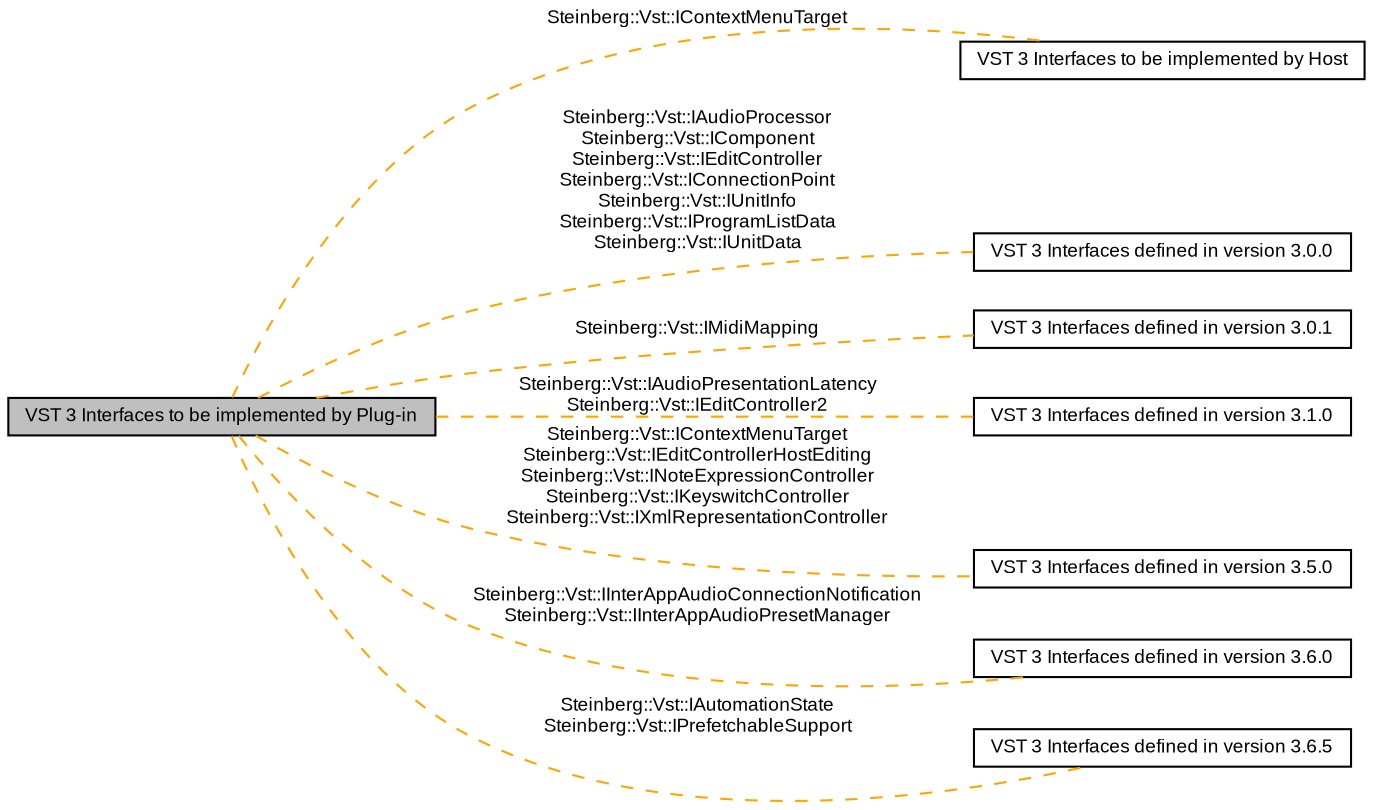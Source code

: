 digraph structs
{
  bgcolor="transparent";
  edge [fontname="Arial",fontsize="9",labelfontname="Arial",labelfontsize="9"];
  node [fontname="Arial",fontsize="9",shape=record];
  rankdir=LR;
  Node4 [label="VST 3 Interfaces to be implemented by Host",height=0.2,width=0.4,color="black",URL="$group__vstIHost.html"];
  Node0 [label="VST 3 Interfaces to be implemented by Plug-in",height=0.2,width=0.4,color="black", fillcolor="grey75", style="filled" fontcolor="black"];
  Node1 [label="VST 3 Interfaces defined in version 3.0.0",height=0.2,width=0.4,color="black",URL="$group__vst300.html"];
  Node6 [label="VST 3 Interfaces defined in version 3.0.1",height=0.2,width=0.4,color="black",URL="$group__vst301.html"];
  Node2 [label="VST 3 Interfaces defined in version 3.1.0",height=0.2,width=0.4,color="black",URL="$group__vst310.html"];
  Node5 [label="VST 3 Interfaces defined in version 3.5.0",height=0.2,width=0.4,color="black",URL="$group__vst350.html"];
  Node7 [label="VST 3 Interfaces defined in version 3.6.0",height=0.2,width=0.4,color="black",URL="$group__vst360.html"];
  Node3 [label="VST 3 Interfaces defined in version 3.6.5",height=0.2,width=0.4,color="black",URL="$group__vst365.html"];
  Node0->Node1 [shape=plaintext, label="Steinberg::Vst::IAudioProcessor\nSteinberg::Vst::IComponent\nSteinberg::Vst::IEditController\nSteinberg::Vst::IConnectionPoint\nSteinberg::Vst::IUnitInfo\nSteinberg::Vst::IProgramListData\nSteinberg::Vst::IUnitData", color="orange", dir="none", style="dashed"];
  Node0->Node2 [shape=plaintext, label="Steinberg::Vst::IAudioPresentationLatency\nSteinberg::Vst::IEditController2", color="orange", dir="none", style="dashed"];
  Node0->Node3 [shape=plaintext, label="Steinberg::Vst::IAutomationState\nSteinberg::Vst::IPrefetchableSupport", color="orange", dir="none", style="dashed"];
  Node0->Node4 [shape=plaintext, label="Steinberg::Vst::IContextMenuTarget", color="orange", dir="none", style="dashed"];
  Node0->Node5 [shape=plaintext, label="Steinberg::Vst::IContextMenuTarget\nSteinberg::Vst::IEditControllerHostEditing\nSteinberg::Vst::INoteExpressionController\nSteinberg::Vst::IKeyswitchController\nSteinberg::Vst::IXmlRepresentationController", color="orange", dir="none", style="dashed"];
  Node0->Node6 [shape=plaintext, label="Steinberg::Vst::IMidiMapping", color="orange", dir="none", style="dashed"];
  Node0->Node7 [shape=plaintext, label="Steinberg::Vst::IInterAppAudioConnectionNotification\nSteinberg::Vst::IInterAppAudioPresetManager", color="orange", dir="none", style="dashed"];
}
